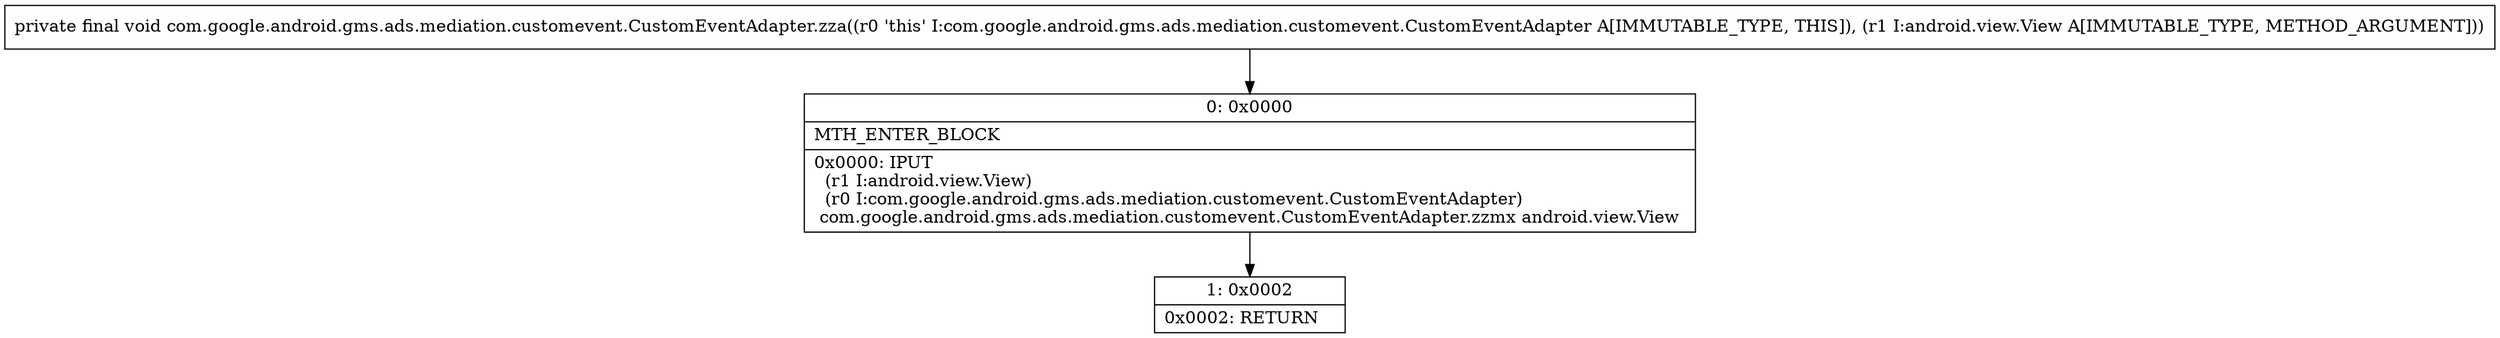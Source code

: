 digraph "CFG forcom.google.android.gms.ads.mediation.customevent.CustomEventAdapter.zza(Landroid\/view\/View;)V" {
Node_0 [shape=record,label="{0\:\ 0x0000|MTH_ENTER_BLOCK\l|0x0000: IPUT  \l  (r1 I:android.view.View)\l  (r0 I:com.google.android.gms.ads.mediation.customevent.CustomEventAdapter)\l com.google.android.gms.ads.mediation.customevent.CustomEventAdapter.zzmx android.view.View \l}"];
Node_1 [shape=record,label="{1\:\ 0x0002|0x0002: RETURN   \l}"];
MethodNode[shape=record,label="{private final void com.google.android.gms.ads.mediation.customevent.CustomEventAdapter.zza((r0 'this' I:com.google.android.gms.ads.mediation.customevent.CustomEventAdapter A[IMMUTABLE_TYPE, THIS]), (r1 I:android.view.View A[IMMUTABLE_TYPE, METHOD_ARGUMENT])) }"];
MethodNode -> Node_0;
Node_0 -> Node_1;
}

